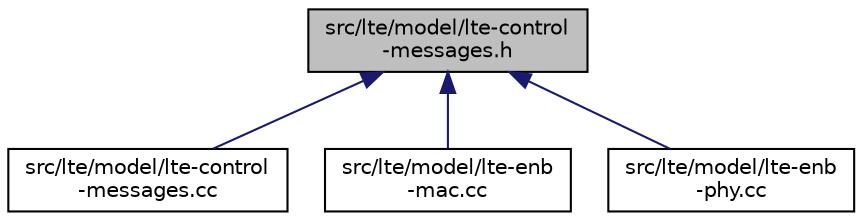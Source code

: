 digraph "src/lte/model/lte-control-messages.h"
{
 // LATEX_PDF_SIZE
  edge [fontname="Helvetica",fontsize="10",labelfontname="Helvetica",labelfontsize="10"];
  node [fontname="Helvetica",fontsize="10",shape=record];
  Node1 [label="src/lte/model/lte-control\l-messages.h",height=0.2,width=0.4,color="black", fillcolor="grey75", style="filled", fontcolor="black",tooltip=" "];
  Node1 -> Node2 [dir="back",color="midnightblue",fontsize="10",style="solid",fontname="Helvetica"];
  Node2 [label="src/lte/model/lte-control\l-messages.cc",height=0.2,width=0.4,color="black", fillcolor="white", style="filled",URL="$lte-control-messages_8cc.html",tooltip=" "];
  Node1 -> Node3 [dir="back",color="midnightblue",fontsize="10",style="solid",fontname="Helvetica"];
  Node3 [label="src/lte/model/lte-enb\l-mac.cc",height=0.2,width=0.4,color="black", fillcolor="white", style="filled",URL="$lte-enb-mac_8cc.html",tooltip=" "];
  Node1 -> Node4 [dir="back",color="midnightblue",fontsize="10",style="solid",fontname="Helvetica"];
  Node4 [label="src/lte/model/lte-enb\l-phy.cc",height=0.2,width=0.4,color="black", fillcolor="white", style="filled",URL="$lte-enb-phy_8cc.html",tooltip=" "];
}
